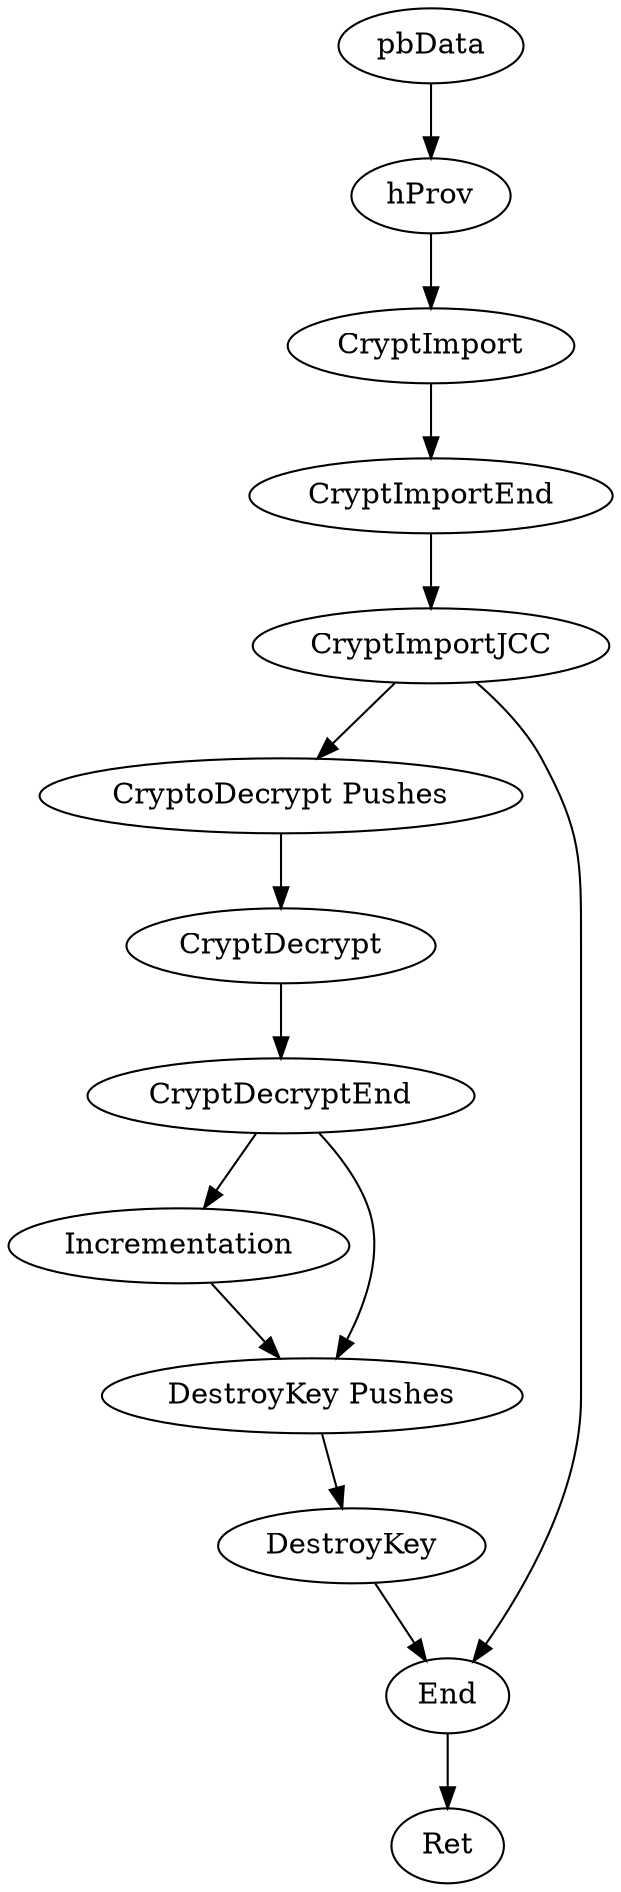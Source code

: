 digraph spora_crypto{

    CryptImportpbDataArg [label="pbData", cond="opcode is push", getid="AESKey"]
    CryptImporthProvArg [label="hProv", cond="opcode is push"]
    CryptImport [label="CryptImport", cond="opcode is call", getid="CryptImport"]
    CryptImportEnd [label="CryptImportEnd", cond=true, minreapeat=1, maxrepeat=3, lazyrepeat=true]
    CryptImportJCC [label="CryptImportJCC", cond="opcode beginswith j and nchildren == 2"]

    CryptDecryptStart [label="CryptoDecrypt Pushes", cond=true, minrepeat=6, maxrepeat=8, lazyrepeat=true]
    CryptDecrypt [label="CryptDecrypt", cond="opcode is call", getid="CryptDecrypt"]
    CryptDecryptEnd [label="CryptDecryptEnd", cond=true, minreapeat=1, maxrepeat=3, lazyrepeat=true]

    Inc [label="Incrementation", cond="opcode is inc"]

    DestroyStart [label="DestroyKey Pushes", cond=true, lazyrepeat=true]
    DestroyKey [label="DestroyKey", cond="opcode is call", getid="DestroyKey"]

    End [label="End", cond=true, minreapeat=1, maxrepeat=4, lazyrepeat=true]
    Ret [label="Ret", cond="opcode is ret"]

    CryptImportpbDataArg -> CryptImporthProvArg
    CryptImporthProvArg -> CryptImport
    CryptImport -> CryptImportEnd
    CryptImportEnd -> CryptImportJCC
    CryptImportJCC -> CryptDecryptStart
    CryptImportJCC -> End

    CryptDecryptStart -> CryptDecrypt
    CryptDecrypt -> CryptDecryptEnd
    CryptDecryptEnd -> Inc
    CryptDecryptEnd -> DestroyStart

    Inc -> DestroyStart

    DestroyStart -> DestroyKey
    DestroyKey -> End [childnumber=1]
    End -> Ret
}
